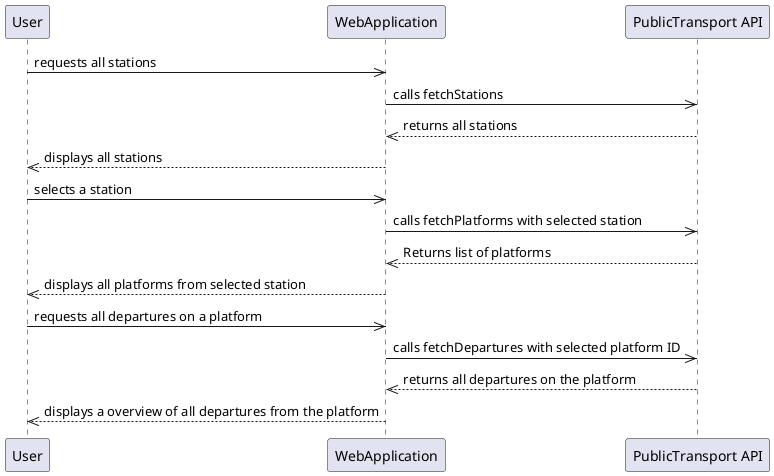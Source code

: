 ```plantuml
@startuml

participant User
participant WebApplication
participant "PublicTransport API" as PublicTransportAPI

User ->> WebApplication: requests all stations
WebApplication ->> PublicTransportAPI: calls fetchStations
PublicTransportAPI -->> WebApplication: returns all stations
WebApplication -->> User: displays all stations

User ->> WebApplication: selects a station
WebApplication ->> PublicTransportAPI: calls fetchPlatforms with selected station
PublicTransportAPI -->> WebApplication: Returns list of platforms
WebApplication -->> User: displays all platforms from selected station

User ->> WebApplication: requests all departures on a platform
WebApplication ->> PublicTransportAPI: calls fetchDepartures with selected platform ID
PublicTransportAPI -->> WebApplication: returns all departures on the platform
WebApplication -->> User: displays a overview of all departures from the platform
@enduml
```